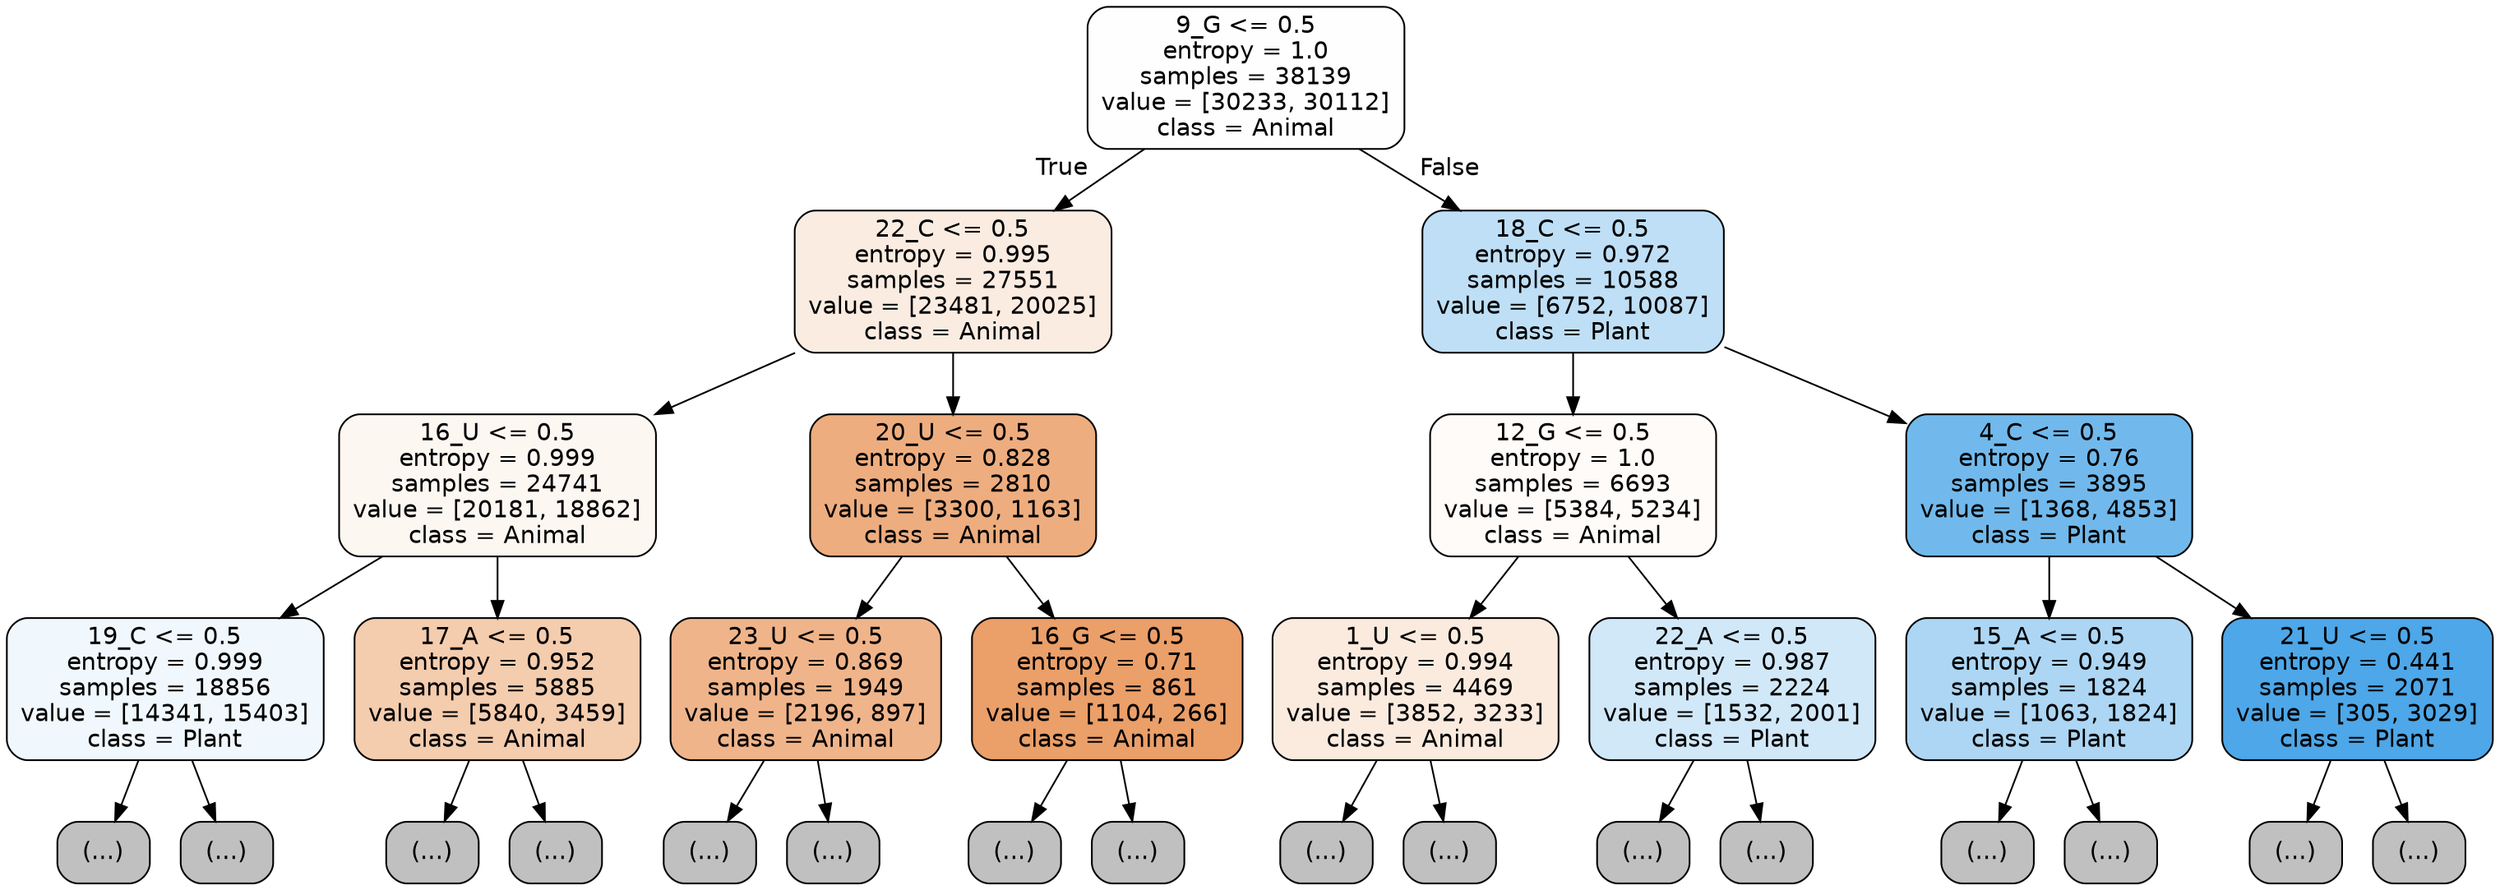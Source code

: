 digraph Tree {
node [shape=box, style="filled, rounded", color="black", fontname="helvetica"] ;
edge [fontname="helvetica"] ;
0 [label="9_G <= 0.5\nentropy = 1.0\nsamples = 38139\nvalue = [30233, 30112]\nclass = Animal", fillcolor="#fffefe"] ;
1 [label="22_C <= 0.5\nentropy = 0.995\nsamples = 27551\nvalue = [23481, 20025]\nclass = Animal", fillcolor="#fbece2"] ;
0 -> 1 [labeldistance=2.5, labelangle=45, headlabel="True"] ;
2 [label="16_U <= 0.5\nentropy = 0.999\nsamples = 24741\nvalue = [20181, 18862]\nclass = Animal", fillcolor="#fdf7f2"] ;
1 -> 2 ;
3 [label="19_C <= 0.5\nentropy = 0.999\nsamples = 18856\nvalue = [14341, 15403]\nclass = Plant", fillcolor="#f1f8fd"] ;
2 -> 3 ;
4 [label="(...)", fillcolor="#C0C0C0"] ;
3 -> 4 ;
6059 [label="(...)", fillcolor="#C0C0C0"] ;
3 -> 6059 ;
8018 [label="17_A <= 0.5\nentropy = 0.952\nsamples = 5885\nvalue = [5840, 3459]\nclass = Animal", fillcolor="#f4ccae"] ;
2 -> 8018 ;
8019 [label="(...)", fillcolor="#C0C0C0"] ;
8018 -> 8019 ;
10692 [label="(...)", fillcolor="#C0C0C0"] ;
8018 -> 10692 ;
11213 [label="20_U <= 0.5\nentropy = 0.828\nsamples = 2810\nvalue = [3300, 1163]\nclass = Animal", fillcolor="#eead7f"] ;
1 -> 11213 ;
11214 [label="23_U <= 0.5\nentropy = 0.869\nsamples = 1949\nvalue = [2196, 897]\nclass = Animal", fillcolor="#f0b48a"] ;
11213 -> 11214 ;
11215 [label="(...)", fillcolor="#C0C0C0"] ;
11214 -> 11215 ;
12158 [label="(...)", fillcolor="#C0C0C0"] ;
11214 -> 12158 ;
12265 [label="16_G <= 0.5\nentropy = 0.71\nsamples = 861\nvalue = [1104, 266]\nclass = Animal", fillcolor="#eb9f69"] ;
11213 -> 12265 ;
12266 [label="(...)", fillcolor="#C0C0C0"] ;
12265 -> 12266 ;
12533 [label="(...)", fillcolor="#C0C0C0"] ;
12265 -> 12533 ;
12600 [label="18_C <= 0.5\nentropy = 0.972\nsamples = 10588\nvalue = [6752, 10087]\nclass = Plant", fillcolor="#bedff6"] ;
0 -> 12600 [labeldistance=2.5, labelangle=-45, headlabel="False"] ;
12601 [label="12_G <= 0.5\nentropy = 1.0\nsamples = 6693\nvalue = [5384, 5234]\nclass = Animal", fillcolor="#fefbf9"] ;
12600 -> 12601 ;
12602 [label="1_U <= 0.5\nentropy = 0.994\nsamples = 4469\nvalue = [3852, 3233]\nclass = Animal", fillcolor="#fbebdf"] ;
12601 -> 12602 ;
12603 [label="(...)", fillcolor="#C0C0C0"] ;
12602 -> 12603 ;
13914 [label="(...)", fillcolor="#C0C0C0"] ;
12602 -> 13914 ;
15045 [label="22_A <= 0.5\nentropy = 0.987\nsamples = 2224\nvalue = [1532, 2001]\nclass = Plant", fillcolor="#d1e8f9"] ;
12601 -> 15045 ;
15046 [label="(...)", fillcolor="#C0C0C0"] ;
15045 -> 15046 ;
15881 [label="(...)", fillcolor="#C0C0C0"] ;
15045 -> 15881 ;
15994 [label="4_C <= 0.5\nentropy = 0.76\nsamples = 3895\nvalue = [1368, 4853]\nclass = Plant", fillcolor="#71b9ec"] ;
12600 -> 15994 ;
15995 [label="15_A <= 0.5\nentropy = 0.949\nsamples = 1824\nvalue = [1063, 1824]\nclass = Plant", fillcolor="#acd6f4"] ;
15994 -> 15995 ;
15996 [label="(...)", fillcolor="#C0C0C0"] ;
15995 -> 15996 ;
16547 [label="(...)", fillcolor="#C0C0C0"] ;
15995 -> 16547 ;
16706 [label="21_U <= 0.5\nentropy = 0.441\nsamples = 2071\nvalue = [305, 3029]\nclass = Plant", fillcolor="#4da7e8"] ;
15994 -> 16706 ;
16707 [label="(...)", fillcolor="#C0C0C0"] ;
16706 -> 16707 ;
16906 [label="(...)", fillcolor="#C0C0C0"] ;
16706 -> 16906 ;
}